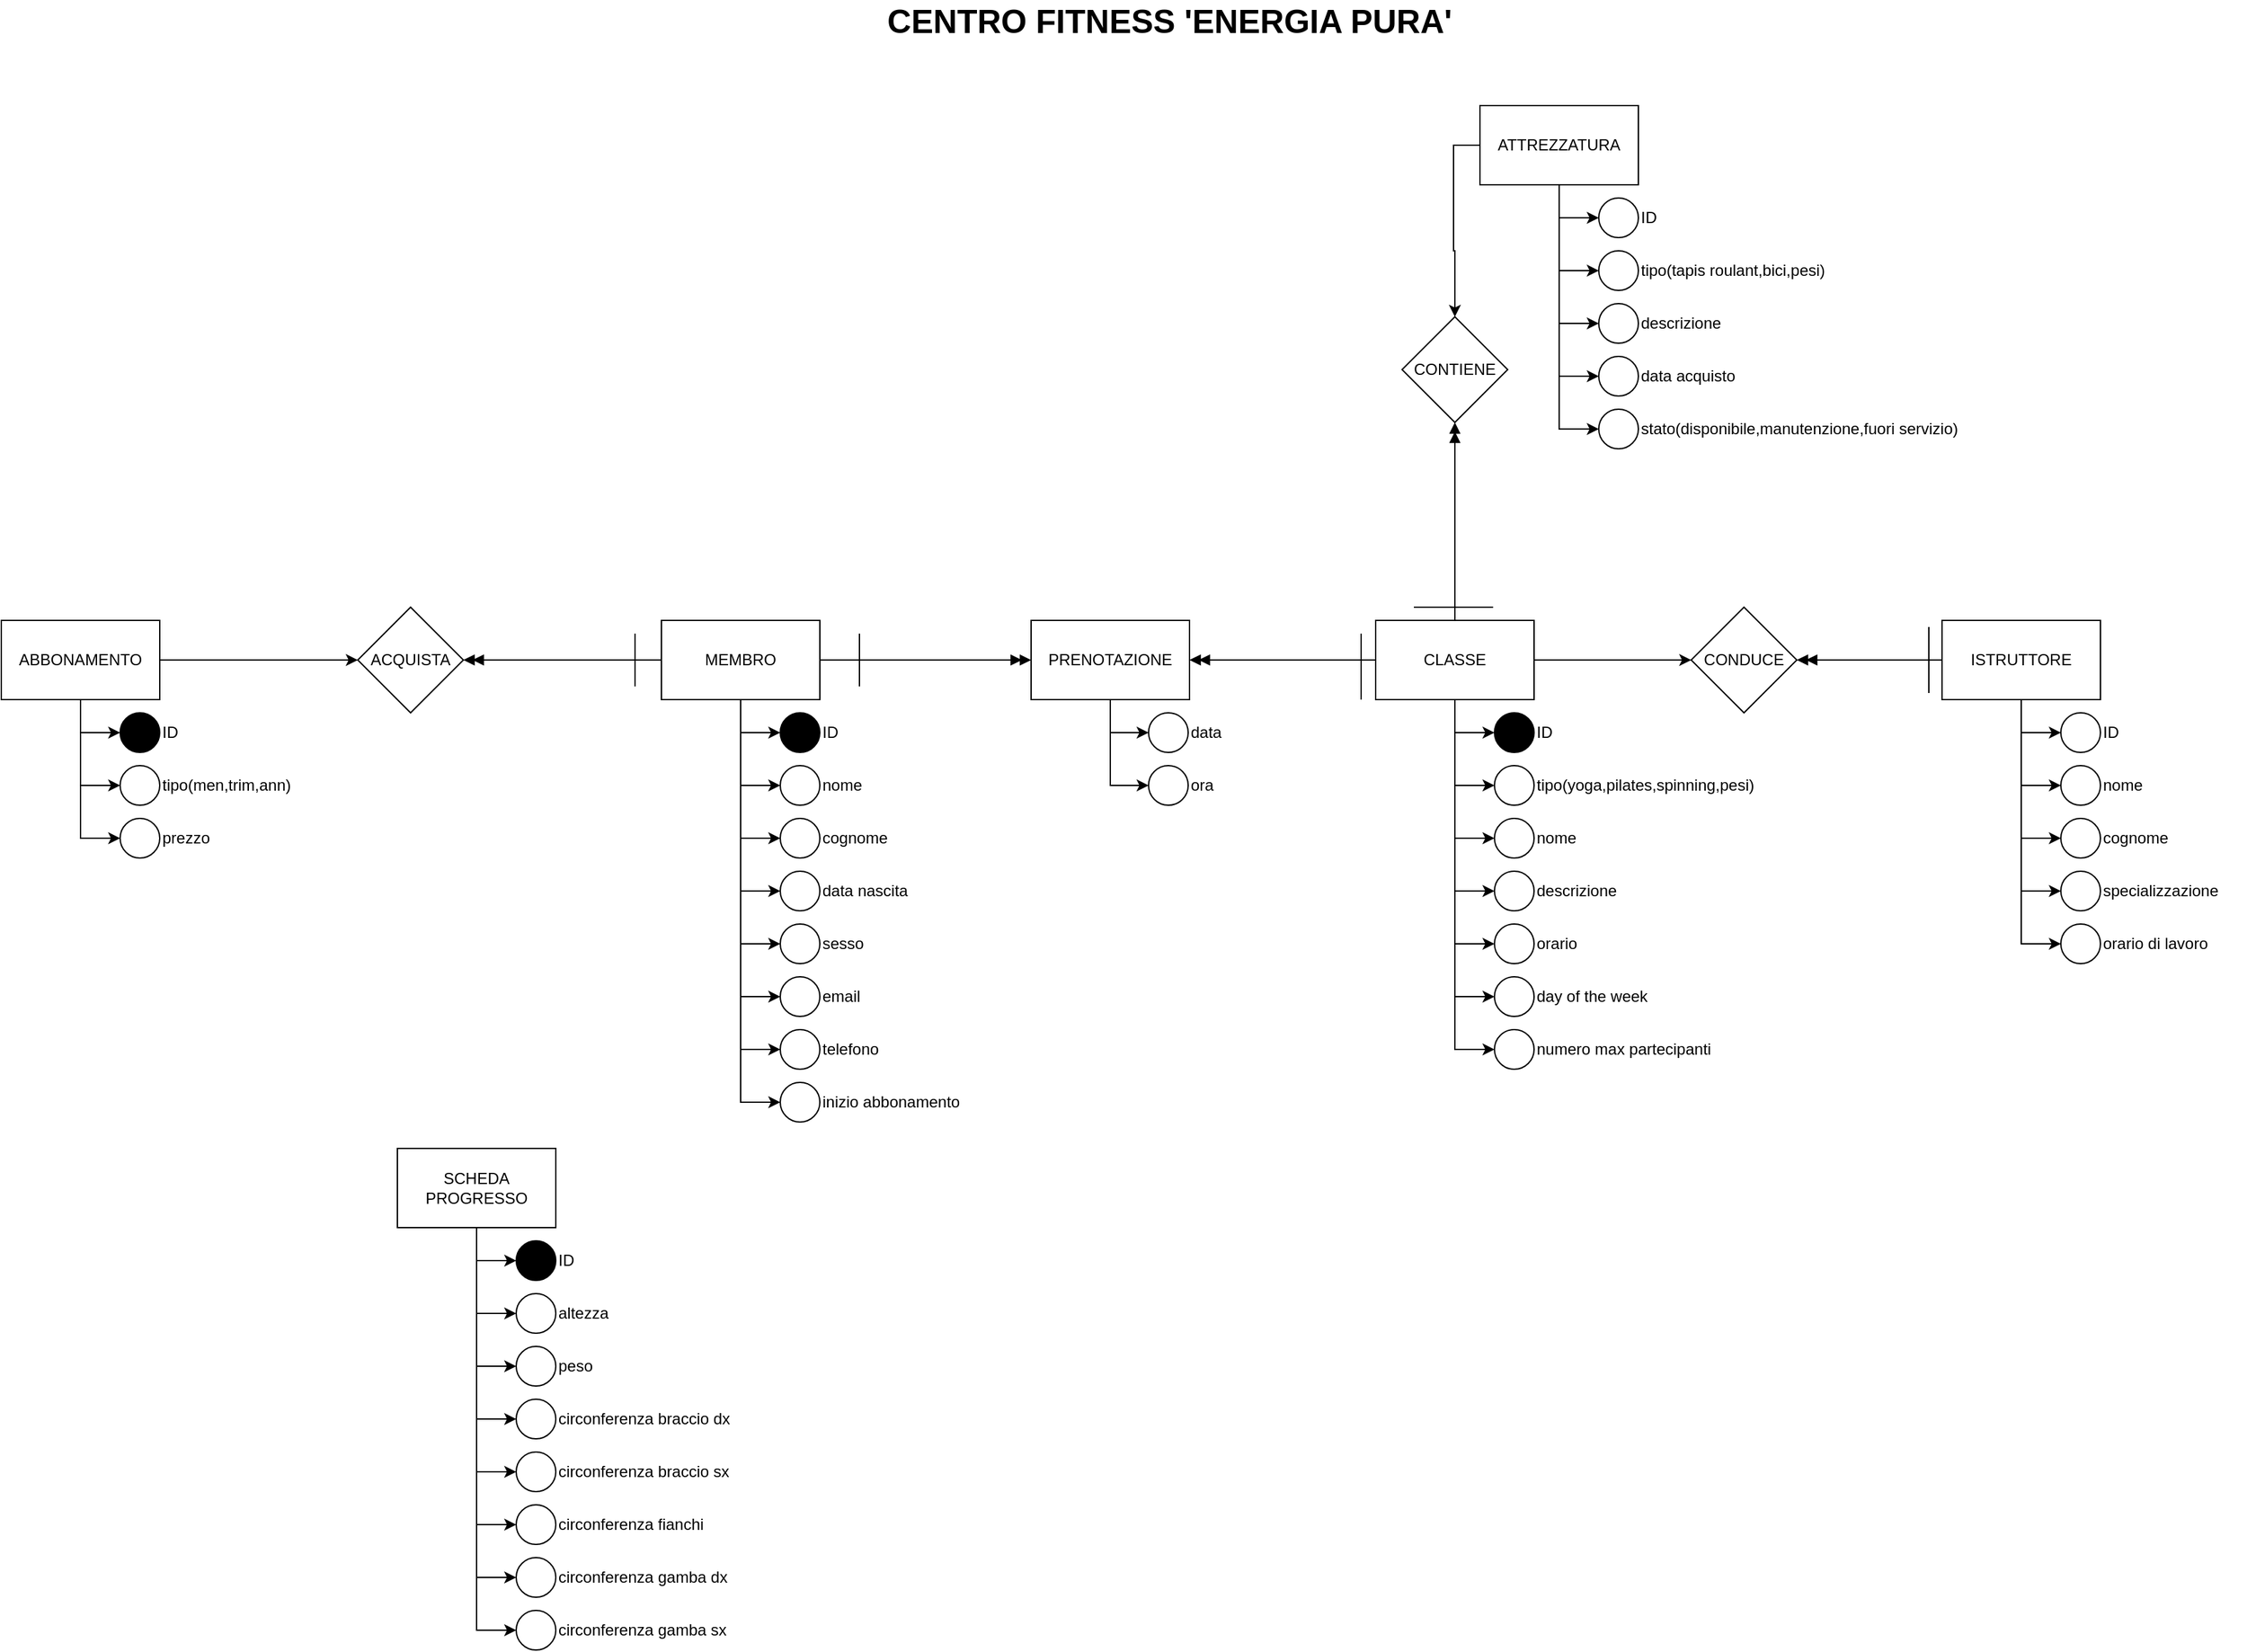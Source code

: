 <mxfile version="24.7.8">
  <diagram name="Pagina-1" id="qT61iGeAknVNmOgG2Es-">
    <mxGraphModel dx="3160" dy="1398" grid="1" gridSize="10" guides="1" tooltips="1" connect="1" arrows="1" fold="1" page="1" pageScale="1" pageWidth="827" pageHeight="1169" math="0" shadow="0">
      <root>
        <mxCell id="0" />
        <mxCell id="1" parent="0" />
        <mxCell id="L2UtdBAUk1dkfQCj29j6-1" value="&lt;font size=&quot;1&quot; style=&quot;&quot;&gt;&lt;b style=&quot;font-size: 25px;&quot;&gt;CENTRO FITNESS &#39;ENERGIA PURA&#39;&lt;/b&gt;&lt;/font&gt;" style="text;html=1;align=center;verticalAlign=middle;whiteSpace=wrap;rounded=0;" parent="1" vertex="1">
          <mxGeometry x="470" y="10" width="470" height="30" as="geometry" />
        </mxCell>
        <mxCell id="L2UtdBAUk1dkfQCj29j6-100" value="" style="group" parent="1" vertex="1" connectable="0">
          <mxGeometry x="-180" y="480" width="240" height="180" as="geometry" />
        </mxCell>
        <mxCell id="L2UtdBAUk1dkfQCj29j6-50" style="edgeStyle=orthogonalEdgeStyle;rounded=0;orthogonalLoop=1;jettySize=auto;html=1;entryX=0;entryY=0.5;entryDx=0;entryDy=0;" parent="L2UtdBAUk1dkfQCj29j6-100" source="L2UtdBAUk1dkfQCj29j6-5" target="L2UtdBAUk1dkfQCj29j6-42" edge="1">
          <mxGeometry relative="1" as="geometry" />
        </mxCell>
        <mxCell id="L2UtdBAUk1dkfQCj29j6-51" style="edgeStyle=orthogonalEdgeStyle;rounded=0;orthogonalLoop=1;jettySize=auto;html=1;entryX=0;entryY=0.5;entryDx=0;entryDy=0;" parent="L2UtdBAUk1dkfQCj29j6-100" source="L2UtdBAUk1dkfQCj29j6-5" target="L2UtdBAUk1dkfQCj29j6-48" edge="1">
          <mxGeometry relative="1" as="geometry" />
        </mxCell>
        <mxCell id="L2UtdBAUk1dkfQCj29j6-52" style="edgeStyle=orthogonalEdgeStyle;rounded=0;orthogonalLoop=1;jettySize=auto;html=1;entryX=0;entryY=0.5;entryDx=0;entryDy=0;" parent="L2UtdBAUk1dkfQCj29j6-100" source="L2UtdBAUk1dkfQCj29j6-5" target="L2UtdBAUk1dkfQCj29j6-44" edge="1">
          <mxGeometry relative="1" as="geometry" />
        </mxCell>
        <mxCell id="L2UtdBAUk1dkfQCj29j6-5" value="ABBONAMENTO" style="rounded=0;whiteSpace=wrap;html=1;" parent="L2UtdBAUk1dkfQCj29j6-100" vertex="1">
          <mxGeometry width="120" height="60" as="geometry" />
        </mxCell>
        <mxCell id="L2UtdBAUk1dkfQCj29j6-42" value="" style="ellipse;whiteSpace=wrap;html=1;aspect=fixed;fillColor=#000000;" parent="L2UtdBAUk1dkfQCj29j6-100" vertex="1">
          <mxGeometry x="90" y="70" width="30" height="30" as="geometry" />
        </mxCell>
        <mxCell id="L2UtdBAUk1dkfQCj29j6-43" value="ID" style="text;html=1;align=left;verticalAlign=middle;resizable=0;points=[];autosize=1;strokeColor=none;fillColor=none;" parent="L2UtdBAUk1dkfQCj29j6-100" vertex="1">
          <mxGeometry x="120" y="70" width="40" height="30" as="geometry" />
        </mxCell>
        <mxCell id="L2UtdBAUk1dkfQCj29j6-44" value="" style="ellipse;whiteSpace=wrap;html=1;aspect=fixed;" parent="L2UtdBAUk1dkfQCj29j6-100" vertex="1">
          <mxGeometry x="90" y="150" width="30" height="30" as="geometry" />
        </mxCell>
        <mxCell id="L2UtdBAUk1dkfQCj29j6-45" value="prezzo" style="text;html=1;align=left;verticalAlign=middle;resizable=0;points=[];autosize=1;strokeColor=none;fillColor=none;" parent="L2UtdBAUk1dkfQCj29j6-100" vertex="1">
          <mxGeometry x="120" y="150" width="60" height="30" as="geometry" />
        </mxCell>
        <mxCell id="L2UtdBAUk1dkfQCj29j6-48" value="" style="ellipse;whiteSpace=wrap;html=1;aspect=fixed;" parent="L2UtdBAUk1dkfQCj29j6-100" vertex="1">
          <mxGeometry x="90" y="110" width="30" height="30" as="geometry" />
        </mxCell>
        <mxCell id="L2UtdBAUk1dkfQCj29j6-49" value="tipo(men,trim,ann)" style="text;html=1;align=left;verticalAlign=middle;resizable=0;points=[];autosize=1;strokeColor=none;fillColor=none;" parent="L2UtdBAUk1dkfQCj29j6-100" vertex="1">
          <mxGeometry x="120" y="110" width="120" height="30" as="geometry" />
        </mxCell>
        <mxCell id="L2UtdBAUk1dkfQCj29j6-101" value="" style="group" parent="1" vertex="1" connectable="0">
          <mxGeometry x="861" y="480" width="360" height="340" as="geometry" />
        </mxCell>
        <mxCell id="L2UtdBAUk1dkfQCj29j6-93" style="edgeStyle=orthogonalEdgeStyle;rounded=0;orthogonalLoop=1;jettySize=auto;html=1;entryX=0;entryY=0.5;entryDx=0;entryDy=0;" parent="L2UtdBAUk1dkfQCj29j6-101" source="L2UtdBAUk1dkfQCj29j6-6" target="L2UtdBAUk1dkfQCj29j6-77" edge="1">
          <mxGeometry relative="1" as="geometry" />
        </mxCell>
        <mxCell id="L2UtdBAUk1dkfQCj29j6-94" style="edgeStyle=orthogonalEdgeStyle;rounded=0;orthogonalLoop=1;jettySize=auto;html=1;entryX=0;entryY=0.5;entryDx=0;entryDy=0;" parent="L2UtdBAUk1dkfQCj29j6-101" source="L2UtdBAUk1dkfQCj29j6-6" target="L2UtdBAUk1dkfQCj29j6-79" edge="1">
          <mxGeometry relative="1" as="geometry" />
        </mxCell>
        <mxCell id="L2UtdBAUk1dkfQCj29j6-95" style="edgeStyle=orthogonalEdgeStyle;rounded=0;orthogonalLoop=1;jettySize=auto;html=1;entryX=0;entryY=0.5;entryDx=0;entryDy=0;" parent="L2UtdBAUk1dkfQCj29j6-101" source="L2UtdBAUk1dkfQCj29j6-6" target="L2UtdBAUk1dkfQCj29j6-81" edge="1">
          <mxGeometry relative="1" as="geometry" />
        </mxCell>
        <mxCell id="L2UtdBAUk1dkfQCj29j6-96" style="edgeStyle=orthogonalEdgeStyle;rounded=0;orthogonalLoop=1;jettySize=auto;html=1;entryX=0;entryY=0.5;entryDx=0;entryDy=0;" parent="L2UtdBAUk1dkfQCj29j6-101" source="L2UtdBAUk1dkfQCj29j6-6" target="L2UtdBAUk1dkfQCj29j6-83" edge="1">
          <mxGeometry relative="1" as="geometry" />
        </mxCell>
        <mxCell id="L2UtdBAUk1dkfQCj29j6-97" style="edgeStyle=orthogonalEdgeStyle;rounded=0;orthogonalLoop=1;jettySize=auto;html=1;entryX=0;entryY=0.5;entryDx=0;entryDy=0;" parent="L2UtdBAUk1dkfQCj29j6-101" source="L2UtdBAUk1dkfQCj29j6-6" target="L2UtdBAUk1dkfQCj29j6-85" edge="1">
          <mxGeometry relative="1" as="geometry" />
        </mxCell>
        <mxCell id="L2UtdBAUk1dkfQCj29j6-98" style="edgeStyle=orthogonalEdgeStyle;rounded=0;orthogonalLoop=1;jettySize=auto;html=1;entryX=0;entryY=0.5;entryDx=0;entryDy=0;" parent="L2UtdBAUk1dkfQCj29j6-101" source="L2UtdBAUk1dkfQCj29j6-6" target="L2UtdBAUk1dkfQCj29j6-87" edge="1">
          <mxGeometry relative="1" as="geometry" />
        </mxCell>
        <mxCell id="L2UtdBAUk1dkfQCj29j6-99" style="edgeStyle=orthogonalEdgeStyle;rounded=0;orthogonalLoop=1;jettySize=auto;html=1;entryX=0;entryY=0.5;entryDx=0;entryDy=0;" parent="L2UtdBAUk1dkfQCj29j6-101" source="L2UtdBAUk1dkfQCj29j6-6" target="L2UtdBAUk1dkfQCj29j6-89" edge="1">
          <mxGeometry relative="1" as="geometry" />
        </mxCell>
        <mxCell id="L2UtdBAUk1dkfQCj29j6-215" style="edgeStyle=orthogonalEdgeStyle;rounded=0;orthogonalLoop=1;jettySize=auto;html=1;entryX=0;entryY=0.5;entryDx=0;entryDy=0;" parent="L2UtdBAUk1dkfQCj29j6-101" source="L2UtdBAUk1dkfQCj29j6-6" target="L2UtdBAUk1dkfQCj29j6-210" edge="1">
          <mxGeometry relative="1" as="geometry" />
        </mxCell>
        <mxCell id="L2UtdBAUk1dkfQCj29j6-6" value="CLASSE" style="rounded=0;whiteSpace=wrap;html=1;" parent="L2UtdBAUk1dkfQCj29j6-101" vertex="1">
          <mxGeometry width="120" height="60" as="geometry" />
        </mxCell>
        <mxCell id="L2UtdBAUk1dkfQCj29j6-77" value="" style="ellipse;whiteSpace=wrap;html=1;aspect=fixed;strokeColor=#000000;fillColor=#000000;gradientColor=none;" parent="L2UtdBAUk1dkfQCj29j6-101" vertex="1">
          <mxGeometry x="90" y="70" width="30" height="30" as="geometry" />
        </mxCell>
        <mxCell id="L2UtdBAUk1dkfQCj29j6-78" value="ID" style="text;html=1;align=left;verticalAlign=middle;resizable=0;points=[];autosize=1;strokeColor=none;fillColor=none;" parent="L2UtdBAUk1dkfQCj29j6-101" vertex="1">
          <mxGeometry x="120" y="70" width="40" height="30" as="geometry" />
        </mxCell>
        <mxCell id="L2UtdBAUk1dkfQCj29j6-79" value="" style="ellipse;whiteSpace=wrap;html=1;aspect=fixed;" parent="L2UtdBAUk1dkfQCj29j6-101" vertex="1">
          <mxGeometry x="90" y="110" width="30" height="30" as="geometry" />
        </mxCell>
        <mxCell id="L2UtdBAUk1dkfQCj29j6-80" value="tipo(yoga,pilates,spinning,pesi)" style="text;html=1;align=left;verticalAlign=middle;resizable=0;points=[];autosize=1;strokeColor=none;fillColor=none;" parent="L2UtdBAUk1dkfQCj29j6-101" vertex="1">
          <mxGeometry x="120" y="110" width="190" height="30" as="geometry" />
        </mxCell>
        <mxCell id="L2UtdBAUk1dkfQCj29j6-81" value="" style="ellipse;whiteSpace=wrap;html=1;aspect=fixed;" parent="L2UtdBAUk1dkfQCj29j6-101" vertex="1">
          <mxGeometry x="90" y="150" width="30" height="30" as="geometry" />
        </mxCell>
        <mxCell id="L2UtdBAUk1dkfQCj29j6-82" value="nome" style="text;html=1;align=left;verticalAlign=middle;resizable=0;points=[];autosize=1;strokeColor=none;fillColor=none;" parent="L2UtdBAUk1dkfQCj29j6-101" vertex="1">
          <mxGeometry x="120" y="150" width="50" height="30" as="geometry" />
        </mxCell>
        <mxCell id="L2UtdBAUk1dkfQCj29j6-83" value="" style="ellipse;whiteSpace=wrap;html=1;aspect=fixed;" parent="L2UtdBAUk1dkfQCj29j6-101" vertex="1">
          <mxGeometry x="90" y="190" width="30" height="30" as="geometry" />
        </mxCell>
        <mxCell id="L2UtdBAUk1dkfQCj29j6-84" value="descrizione" style="text;html=1;align=left;verticalAlign=middle;resizable=0;points=[];autosize=1;strokeColor=none;fillColor=none;" parent="L2UtdBAUk1dkfQCj29j6-101" vertex="1">
          <mxGeometry x="120" y="190" width="80" height="30" as="geometry" />
        </mxCell>
        <mxCell id="L2UtdBAUk1dkfQCj29j6-85" value="" style="ellipse;whiteSpace=wrap;html=1;aspect=fixed;" parent="L2UtdBAUk1dkfQCj29j6-101" vertex="1">
          <mxGeometry x="90" y="230" width="30" height="30" as="geometry" />
        </mxCell>
        <mxCell id="L2UtdBAUk1dkfQCj29j6-86" value="orario" style="text;html=1;align=left;verticalAlign=middle;resizable=0;points=[];autosize=1;strokeColor=none;fillColor=none;" parent="L2UtdBAUk1dkfQCj29j6-101" vertex="1">
          <mxGeometry x="120" y="230" width="50" height="30" as="geometry" />
        </mxCell>
        <mxCell id="L2UtdBAUk1dkfQCj29j6-87" value="" style="ellipse;whiteSpace=wrap;html=1;aspect=fixed;" parent="L2UtdBAUk1dkfQCj29j6-101" vertex="1">
          <mxGeometry x="90" y="270" width="30" height="30" as="geometry" />
        </mxCell>
        <mxCell id="L2UtdBAUk1dkfQCj29j6-88" value="day of the week" style="text;html=1;align=left;verticalAlign=middle;resizable=0;points=[];autosize=1;strokeColor=none;fillColor=none;" parent="L2UtdBAUk1dkfQCj29j6-101" vertex="1">
          <mxGeometry x="120" y="270" width="110" height="30" as="geometry" />
        </mxCell>
        <mxCell id="L2UtdBAUk1dkfQCj29j6-89" value="" style="ellipse;whiteSpace=wrap;html=1;aspect=fixed;" parent="L2UtdBAUk1dkfQCj29j6-101" vertex="1">
          <mxGeometry x="90" y="310" width="30" height="30" as="geometry" />
        </mxCell>
        <mxCell id="L2UtdBAUk1dkfQCj29j6-90" value="numero max partecipanti" style="text;html=1;align=left;verticalAlign=middle;resizable=0;points=[];autosize=1;strokeColor=none;fillColor=none;" parent="L2UtdBAUk1dkfQCj29j6-101" vertex="1">
          <mxGeometry x="120" y="310" width="160" height="30" as="geometry" />
        </mxCell>
        <mxCell id="L2UtdBAUk1dkfQCj29j6-210" value="CONDUCE" style="rhombus;whiteSpace=wrap;html=1;" parent="L2UtdBAUk1dkfQCj29j6-101" vertex="1">
          <mxGeometry x="239" y="-10" width="80" height="80" as="geometry" />
        </mxCell>
        <mxCell id="L2UtdBAUk1dkfQCj29j6-102" value="" style="group" parent="1" vertex="1" connectable="0">
          <mxGeometry x="320" y="480" width="250" height="380" as="geometry" />
        </mxCell>
        <mxCell id="L2UtdBAUk1dkfQCj29j6-32" style="edgeStyle=orthogonalEdgeStyle;rounded=0;orthogonalLoop=1;jettySize=auto;html=1;entryX=0;entryY=0.5;entryDx=0;entryDy=0;" parent="L2UtdBAUk1dkfQCj29j6-102" source="L2UtdBAUk1dkfQCj29j6-2" target="L2UtdBAUk1dkfQCj29j6-27" edge="1">
          <mxGeometry relative="1" as="geometry" />
        </mxCell>
        <mxCell id="L2UtdBAUk1dkfQCj29j6-33" style="edgeStyle=orthogonalEdgeStyle;rounded=0;orthogonalLoop=1;jettySize=auto;html=1;entryX=0;entryY=0.5;entryDx=0;entryDy=0;" parent="L2UtdBAUk1dkfQCj29j6-102" source="L2UtdBAUk1dkfQCj29j6-2" target="L2UtdBAUk1dkfQCj29j6-25" edge="1">
          <mxGeometry relative="1" as="geometry" />
        </mxCell>
        <mxCell id="L2UtdBAUk1dkfQCj29j6-35" style="edgeStyle=orthogonalEdgeStyle;rounded=0;orthogonalLoop=1;jettySize=auto;html=1;entryX=0;entryY=0.5;entryDx=0;entryDy=0;" parent="L2UtdBAUk1dkfQCj29j6-102" source="L2UtdBAUk1dkfQCj29j6-2" target="L2UtdBAUk1dkfQCj29j6-23" edge="1">
          <mxGeometry relative="1" as="geometry" />
        </mxCell>
        <mxCell id="L2UtdBAUk1dkfQCj29j6-37" style="edgeStyle=orthogonalEdgeStyle;rounded=0;orthogonalLoop=1;jettySize=auto;html=1;entryX=0;entryY=0.5;entryDx=0;entryDy=0;" parent="L2UtdBAUk1dkfQCj29j6-102" source="L2UtdBAUk1dkfQCj29j6-2" target="L2UtdBAUk1dkfQCj29j6-21" edge="1">
          <mxGeometry relative="1" as="geometry" />
        </mxCell>
        <mxCell id="L2UtdBAUk1dkfQCj29j6-38" style="edgeStyle=orthogonalEdgeStyle;rounded=0;orthogonalLoop=1;jettySize=auto;html=1;entryX=0;entryY=0.5;entryDx=0;entryDy=0;" parent="L2UtdBAUk1dkfQCj29j6-102" source="L2UtdBAUk1dkfQCj29j6-2" target="L2UtdBAUk1dkfQCj29j6-19" edge="1">
          <mxGeometry relative="1" as="geometry" />
        </mxCell>
        <mxCell id="L2UtdBAUk1dkfQCj29j6-39" style="edgeStyle=orthogonalEdgeStyle;rounded=0;orthogonalLoop=1;jettySize=auto;html=1;entryX=0;entryY=0.5;entryDx=0;entryDy=0;" parent="L2UtdBAUk1dkfQCj29j6-102" source="L2UtdBAUk1dkfQCj29j6-2" target="L2UtdBAUk1dkfQCj29j6-17" edge="1">
          <mxGeometry relative="1" as="geometry" />
        </mxCell>
        <mxCell id="L2UtdBAUk1dkfQCj29j6-40" style="edgeStyle=orthogonalEdgeStyle;rounded=0;orthogonalLoop=1;jettySize=auto;html=1;entryX=0;entryY=0.5;entryDx=0;entryDy=0;" parent="L2UtdBAUk1dkfQCj29j6-102" source="L2UtdBAUk1dkfQCj29j6-2" target="L2UtdBAUk1dkfQCj29j6-15" edge="1">
          <mxGeometry relative="1" as="geometry" />
        </mxCell>
        <mxCell id="L2UtdBAUk1dkfQCj29j6-41" style="edgeStyle=orthogonalEdgeStyle;rounded=0;orthogonalLoop=1;jettySize=auto;html=1;entryX=0;entryY=0.5;entryDx=0;entryDy=0;" parent="L2UtdBAUk1dkfQCj29j6-102" source="L2UtdBAUk1dkfQCj29j6-2" target="L2UtdBAUk1dkfQCj29j6-11" edge="1">
          <mxGeometry relative="1" as="geometry" />
        </mxCell>
        <mxCell id="L2UtdBAUk1dkfQCj29j6-2" value="MEMBRO" style="rounded=0;whiteSpace=wrap;html=1;" parent="L2UtdBAUk1dkfQCj29j6-102" vertex="1">
          <mxGeometry width="120" height="60" as="geometry" />
        </mxCell>
        <mxCell id="L2UtdBAUk1dkfQCj29j6-11" value="" style="ellipse;whiteSpace=wrap;html=1;aspect=fixed;strokeColor=#000000;fillColor=#000000;gradientColor=none;" parent="L2UtdBAUk1dkfQCj29j6-102" vertex="1">
          <mxGeometry x="90" y="70" width="30" height="30" as="geometry" />
        </mxCell>
        <mxCell id="L2UtdBAUk1dkfQCj29j6-12" value="ID" style="text;html=1;align=left;verticalAlign=middle;resizable=0;points=[];autosize=1;strokeColor=none;fillColor=none;" parent="L2UtdBAUk1dkfQCj29j6-102" vertex="1">
          <mxGeometry x="120" y="70" width="40" height="30" as="geometry" />
        </mxCell>
        <mxCell id="L2UtdBAUk1dkfQCj29j6-15" value="" style="ellipse;whiteSpace=wrap;html=1;aspect=fixed;" parent="L2UtdBAUk1dkfQCj29j6-102" vertex="1">
          <mxGeometry x="90" y="110" width="30" height="30" as="geometry" />
        </mxCell>
        <mxCell id="L2UtdBAUk1dkfQCj29j6-16" value="nome" style="text;html=1;align=left;verticalAlign=middle;resizable=0;points=[];autosize=1;strokeColor=none;fillColor=none;" parent="L2UtdBAUk1dkfQCj29j6-102" vertex="1">
          <mxGeometry x="120" y="110" width="50" height="30" as="geometry" />
        </mxCell>
        <mxCell id="L2UtdBAUk1dkfQCj29j6-17" value="" style="ellipse;whiteSpace=wrap;html=1;aspect=fixed;" parent="L2UtdBAUk1dkfQCj29j6-102" vertex="1">
          <mxGeometry x="90" y="150" width="30" height="30" as="geometry" />
        </mxCell>
        <mxCell id="L2UtdBAUk1dkfQCj29j6-18" value="cognome" style="text;html=1;align=left;verticalAlign=middle;resizable=0;points=[];autosize=1;strokeColor=none;fillColor=none;" parent="L2UtdBAUk1dkfQCj29j6-102" vertex="1">
          <mxGeometry x="120" y="150" width="70" height="30" as="geometry" />
        </mxCell>
        <mxCell id="L2UtdBAUk1dkfQCj29j6-19" value="" style="ellipse;whiteSpace=wrap;html=1;aspect=fixed;" parent="L2UtdBAUk1dkfQCj29j6-102" vertex="1">
          <mxGeometry x="90" y="190" width="30" height="30" as="geometry" />
        </mxCell>
        <mxCell id="L2UtdBAUk1dkfQCj29j6-20" value="data nascita" style="text;html=1;align=left;verticalAlign=middle;resizable=0;points=[];autosize=1;strokeColor=none;fillColor=none;" parent="L2UtdBAUk1dkfQCj29j6-102" vertex="1">
          <mxGeometry x="120" y="190" width="90" height="30" as="geometry" />
        </mxCell>
        <mxCell id="L2UtdBAUk1dkfQCj29j6-21" value="" style="ellipse;whiteSpace=wrap;html=1;aspect=fixed;" parent="L2UtdBAUk1dkfQCj29j6-102" vertex="1">
          <mxGeometry x="90" y="230" width="30" height="30" as="geometry" />
        </mxCell>
        <mxCell id="L2UtdBAUk1dkfQCj29j6-22" value="sesso" style="text;html=1;align=left;verticalAlign=middle;resizable=0;points=[];autosize=1;strokeColor=none;fillColor=none;" parent="L2UtdBAUk1dkfQCj29j6-102" vertex="1">
          <mxGeometry x="120" y="230" width="50" height="30" as="geometry" />
        </mxCell>
        <mxCell id="L2UtdBAUk1dkfQCj29j6-23" value="" style="ellipse;whiteSpace=wrap;html=1;aspect=fixed;" parent="L2UtdBAUk1dkfQCj29j6-102" vertex="1">
          <mxGeometry x="90" y="270" width="30" height="30" as="geometry" />
        </mxCell>
        <mxCell id="L2UtdBAUk1dkfQCj29j6-24" value="email" style="text;html=1;align=left;verticalAlign=middle;resizable=0;points=[];autosize=1;strokeColor=none;fillColor=none;" parent="L2UtdBAUk1dkfQCj29j6-102" vertex="1">
          <mxGeometry x="120" y="270" width="50" height="30" as="geometry" />
        </mxCell>
        <mxCell id="L2UtdBAUk1dkfQCj29j6-25" value="" style="ellipse;whiteSpace=wrap;html=1;aspect=fixed;" parent="L2UtdBAUk1dkfQCj29j6-102" vertex="1">
          <mxGeometry x="90" y="310" width="30" height="30" as="geometry" />
        </mxCell>
        <mxCell id="L2UtdBAUk1dkfQCj29j6-26" value="telefono" style="text;html=1;align=left;verticalAlign=middle;resizable=0;points=[];autosize=1;strokeColor=none;fillColor=none;" parent="L2UtdBAUk1dkfQCj29j6-102" vertex="1">
          <mxGeometry x="120" y="310" width="70" height="30" as="geometry" />
        </mxCell>
        <mxCell id="L2UtdBAUk1dkfQCj29j6-27" value="" style="ellipse;whiteSpace=wrap;html=1;aspect=fixed;" parent="L2UtdBAUk1dkfQCj29j6-102" vertex="1">
          <mxGeometry x="90" y="350" width="30" height="30" as="geometry" />
        </mxCell>
        <mxCell id="L2UtdBAUk1dkfQCj29j6-28" value="inizio abbonamento" style="text;html=1;align=left;verticalAlign=middle;resizable=0;points=[];autosize=1;strokeColor=none;fillColor=none;" parent="L2UtdBAUk1dkfQCj29j6-102" vertex="1">
          <mxGeometry x="120" y="350" width="130" height="30" as="geometry" />
        </mxCell>
        <mxCell id="L2UtdBAUk1dkfQCj29j6-207" value="" style="endArrow=none;html=1;rounded=0;" parent="L2UtdBAUk1dkfQCj29j6-102" edge="1">
          <mxGeometry width="50" height="50" relative="1" as="geometry">
            <mxPoint x="150" y="50" as="sourcePoint" />
            <mxPoint x="150" y="10" as="targetPoint" />
          </mxGeometry>
        </mxCell>
        <mxCell id="L2UtdBAUk1dkfQCj29j6-169" value="" style="group" parent="1" vertex="1" connectable="0">
          <mxGeometry x="940" y="90" width="380" height="260" as="geometry" />
        </mxCell>
        <mxCell id="L2UtdBAUk1dkfQCj29j6-157" style="edgeStyle=orthogonalEdgeStyle;rounded=0;orthogonalLoop=1;jettySize=auto;html=1;entryX=0;entryY=0.5;entryDx=0;entryDy=0;" parent="L2UtdBAUk1dkfQCj29j6-169" source="L2UtdBAUk1dkfQCj29j6-4" target="L2UtdBAUk1dkfQCj29j6-147" edge="1">
          <mxGeometry relative="1" as="geometry" />
        </mxCell>
        <mxCell id="L2UtdBAUk1dkfQCj29j6-158" style="edgeStyle=orthogonalEdgeStyle;rounded=0;orthogonalLoop=1;jettySize=auto;html=1;entryX=0;entryY=0.5;entryDx=0;entryDy=0;" parent="L2UtdBAUk1dkfQCj29j6-169" source="L2UtdBAUk1dkfQCj29j6-4" target="L2UtdBAUk1dkfQCj29j6-149" edge="1">
          <mxGeometry relative="1" as="geometry" />
        </mxCell>
        <mxCell id="L2UtdBAUk1dkfQCj29j6-159" style="edgeStyle=orthogonalEdgeStyle;rounded=0;orthogonalLoop=1;jettySize=auto;html=1;entryX=0;entryY=0.5;entryDx=0;entryDy=0;" parent="L2UtdBAUk1dkfQCj29j6-169" source="L2UtdBAUk1dkfQCj29j6-4" target="L2UtdBAUk1dkfQCj29j6-151" edge="1">
          <mxGeometry relative="1" as="geometry" />
        </mxCell>
        <mxCell id="L2UtdBAUk1dkfQCj29j6-160" style="edgeStyle=orthogonalEdgeStyle;rounded=0;orthogonalLoop=1;jettySize=auto;html=1;entryX=0;entryY=0.5;entryDx=0;entryDy=0;" parent="L2UtdBAUk1dkfQCj29j6-169" source="L2UtdBAUk1dkfQCj29j6-4" target="L2UtdBAUk1dkfQCj29j6-153" edge="1">
          <mxGeometry relative="1" as="geometry" />
        </mxCell>
        <mxCell id="L2UtdBAUk1dkfQCj29j6-161" style="edgeStyle=orthogonalEdgeStyle;rounded=0;orthogonalLoop=1;jettySize=auto;html=1;entryX=0;entryY=0.5;entryDx=0;entryDy=0;" parent="L2UtdBAUk1dkfQCj29j6-169" source="L2UtdBAUk1dkfQCj29j6-4" target="L2UtdBAUk1dkfQCj29j6-155" edge="1">
          <mxGeometry relative="1" as="geometry" />
        </mxCell>
        <mxCell id="L2UtdBAUk1dkfQCj29j6-4" value="ATTREZZATURA" style="rounded=0;whiteSpace=wrap;html=1;" parent="L2UtdBAUk1dkfQCj29j6-169" vertex="1">
          <mxGeometry width="120" height="60" as="geometry" />
        </mxCell>
        <mxCell id="L2UtdBAUk1dkfQCj29j6-147" value="" style="ellipse;whiteSpace=wrap;html=1;aspect=fixed;" parent="L2UtdBAUk1dkfQCj29j6-169" vertex="1">
          <mxGeometry x="90" y="70" width="30" height="30" as="geometry" />
        </mxCell>
        <mxCell id="L2UtdBAUk1dkfQCj29j6-148" value="ID" style="text;html=1;align=left;verticalAlign=middle;resizable=0;points=[];autosize=1;strokeColor=none;fillColor=none;" parent="L2UtdBAUk1dkfQCj29j6-169" vertex="1">
          <mxGeometry x="120" y="70" width="40" height="30" as="geometry" />
        </mxCell>
        <mxCell id="L2UtdBAUk1dkfQCj29j6-149" value="" style="ellipse;whiteSpace=wrap;html=1;aspect=fixed;" parent="L2UtdBAUk1dkfQCj29j6-169" vertex="1">
          <mxGeometry x="90" y="110" width="30" height="30" as="geometry" />
        </mxCell>
        <mxCell id="L2UtdBAUk1dkfQCj29j6-150" value="tipo(tapis roulant,bici,pesi)" style="text;html=1;align=left;verticalAlign=middle;resizable=0;points=[];autosize=1;strokeColor=none;fillColor=none;" parent="L2UtdBAUk1dkfQCj29j6-169" vertex="1">
          <mxGeometry x="120" y="110" width="160" height="30" as="geometry" />
        </mxCell>
        <mxCell id="L2UtdBAUk1dkfQCj29j6-151" value="" style="ellipse;whiteSpace=wrap;html=1;aspect=fixed;" parent="L2UtdBAUk1dkfQCj29j6-169" vertex="1">
          <mxGeometry x="90" y="150" width="30" height="30" as="geometry" />
        </mxCell>
        <mxCell id="L2UtdBAUk1dkfQCj29j6-152" value="descrizione" style="text;html=1;align=left;verticalAlign=middle;resizable=0;points=[];autosize=1;strokeColor=none;fillColor=none;" parent="L2UtdBAUk1dkfQCj29j6-169" vertex="1">
          <mxGeometry x="120" y="150" width="80" height="30" as="geometry" />
        </mxCell>
        <mxCell id="L2UtdBAUk1dkfQCj29j6-153" value="" style="ellipse;whiteSpace=wrap;html=1;aspect=fixed;" parent="L2UtdBAUk1dkfQCj29j6-169" vertex="1">
          <mxGeometry x="90" y="190" width="30" height="30" as="geometry" />
        </mxCell>
        <mxCell id="L2UtdBAUk1dkfQCj29j6-154" value="data acquisto" style="text;html=1;align=left;verticalAlign=middle;resizable=0;points=[];autosize=1;strokeColor=none;fillColor=none;" parent="L2UtdBAUk1dkfQCj29j6-169" vertex="1">
          <mxGeometry x="120" y="190" width="90" height="30" as="geometry" />
        </mxCell>
        <mxCell id="L2UtdBAUk1dkfQCj29j6-155" value="" style="ellipse;whiteSpace=wrap;html=1;aspect=fixed;" parent="L2UtdBAUk1dkfQCj29j6-169" vertex="1">
          <mxGeometry x="90" y="230" width="30" height="30" as="geometry" />
        </mxCell>
        <mxCell id="L2UtdBAUk1dkfQCj29j6-156" value="stato(disponibile,manutenzione,fuori servizio)" style="text;html=1;align=left;verticalAlign=middle;resizable=0;points=[];autosize=1;strokeColor=none;fillColor=none;" parent="L2UtdBAUk1dkfQCj29j6-169" vertex="1">
          <mxGeometry x="120" y="230" width="260" height="30" as="geometry" />
        </mxCell>
        <mxCell id="L2UtdBAUk1dkfQCj29j6-170" value="" style="group" parent="1" vertex="1" connectable="0">
          <mxGeometry x="1290" y="480" width="230" height="260" as="geometry" />
        </mxCell>
        <mxCell id="L2UtdBAUk1dkfQCj29j6-162" style="edgeStyle=orthogonalEdgeStyle;rounded=0;orthogonalLoop=1;jettySize=auto;html=1;entryX=0;entryY=0.5;entryDx=0;entryDy=0;" parent="L2UtdBAUk1dkfQCj29j6-170" source="L2UtdBAUk1dkfQCj29j6-3" target="L2UtdBAUk1dkfQCj29j6-107" edge="1">
          <mxGeometry relative="1" as="geometry" />
        </mxCell>
        <mxCell id="L2UtdBAUk1dkfQCj29j6-163" style="edgeStyle=orthogonalEdgeStyle;rounded=0;orthogonalLoop=1;jettySize=auto;html=1;entryX=0;entryY=0.5;entryDx=0;entryDy=0;" parent="L2UtdBAUk1dkfQCj29j6-170" source="L2UtdBAUk1dkfQCj29j6-3" target="L2UtdBAUk1dkfQCj29j6-109" edge="1">
          <mxGeometry relative="1" as="geometry" />
        </mxCell>
        <mxCell id="L2UtdBAUk1dkfQCj29j6-164" style="edgeStyle=orthogonalEdgeStyle;rounded=0;orthogonalLoop=1;jettySize=auto;html=1;entryX=0;entryY=0.5;entryDx=0;entryDy=0;" parent="L2UtdBAUk1dkfQCj29j6-170" source="L2UtdBAUk1dkfQCj29j6-3" target="L2UtdBAUk1dkfQCj29j6-111" edge="1">
          <mxGeometry relative="1" as="geometry" />
        </mxCell>
        <mxCell id="L2UtdBAUk1dkfQCj29j6-166" style="edgeStyle=orthogonalEdgeStyle;rounded=0;orthogonalLoop=1;jettySize=auto;html=1;entryX=0;entryY=0.5;entryDx=0;entryDy=0;" parent="L2UtdBAUk1dkfQCj29j6-170" source="L2UtdBAUk1dkfQCj29j6-3" target="L2UtdBAUk1dkfQCj29j6-115" edge="1">
          <mxGeometry relative="1" as="geometry" />
        </mxCell>
        <mxCell id="L2UtdBAUk1dkfQCj29j6-168" style="edgeStyle=orthogonalEdgeStyle;rounded=0;orthogonalLoop=1;jettySize=auto;html=1;entryX=0;entryY=0.5;entryDx=0;entryDy=0;" parent="L2UtdBAUk1dkfQCj29j6-170" source="L2UtdBAUk1dkfQCj29j6-3" target="L2UtdBAUk1dkfQCj29j6-113" edge="1">
          <mxGeometry relative="1" as="geometry" />
        </mxCell>
        <mxCell id="L2UtdBAUk1dkfQCj29j6-3" value="ISTRUTTORE" style="rounded=0;whiteSpace=wrap;html=1;" parent="L2UtdBAUk1dkfQCj29j6-170" vertex="1">
          <mxGeometry width="120" height="60" as="geometry" />
        </mxCell>
        <mxCell id="L2UtdBAUk1dkfQCj29j6-107" value="" style="ellipse;whiteSpace=wrap;html=1;aspect=fixed;" parent="L2UtdBAUk1dkfQCj29j6-170" vertex="1">
          <mxGeometry x="90" y="70" width="30" height="30" as="geometry" />
        </mxCell>
        <mxCell id="L2UtdBAUk1dkfQCj29j6-108" value="ID" style="text;html=1;align=left;verticalAlign=middle;resizable=0;points=[];autosize=1;strokeColor=none;fillColor=none;" parent="L2UtdBAUk1dkfQCj29j6-170" vertex="1">
          <mxGeometry x="120" y="70" width="40" height="30" as="geometry" />
        </mxCell>
        <mxCell id="L2UtdBAUk1dkfQCj29j6-109" value="" style="ellipse;whiteSpace=wrap;html=1;aspect=fixed;" parent="L2UtdBAUk1dkfQCj29j6-170" vertex="1">
          <mxGeometry x="90" y="110" width="30" height="30" as="geometry" />
        </mxCell>
        <mxCell id="L2UtdBAUk1dkfQCj29j6-110" value="nome" style="text;html=1;align=left;verticalAlign=middle;resizable=0;points=[];autosize=1;strokeColor=none;fillColor=none;" parent="L2UtdBAUk1dkfQCj29j6-170" vertex="1">
          <mxGeometry x="120" y="110" width="50" height="30" as="geometry" />
        </mxCell>
        <mxCell id="L2UtdBAUk1dkfQCj29j6-111" value="" style="ellipse;whiteSpace=wrap;html=1;aspect=fixed;" parent="L2UtdBAUk1dkfQCj29j6-170" vertex="1">
          <mxGeometry x="90" y="150" width="30" height="30" as="geometry" />
        </mxCell>
        <mxCell id="L2UtdBAUk1dkfQCj29j6-112" value="cognome" style="text;html=1;align=left;verticalAlign=middle;resizable=0;points=[];autosize=1;strokeColor=none;fillColor=none;" parent="L2UtdBAUk1dkfQCj29j6-170" vertex="1">
          <mxGeometry x="120" y="150" width="70" height="30" as="geometry" />
        </mxCell>
        <mxCell id="L2UtdBAUk1dkfQCj29j6-113" value="" style="ellipse;whiteSpace=wrap;html=1;aspect=fixed;" parent="L2UtdBAUk1dkfQCj29j6-170" vertex="1">
          <mxGeometry x="90" y="230" width="30" height="30" as="geometry" />
        </mxCell>
        <mxCell id="L2UtdBAUk1dkfQCj29j6-114" value="orario di lavoro" style="text;html=1;align=left;verticalAlign=middle;resizable=0;points=[];autosize=1;strokeColor=none;fillColor=none;" parent="L2UtdBAUk1dkfQCj29j6-170" vertex="1">
          <mxGeometry x="120" y="230" width="100" height="30" as="geometry" />
        </mxCell>
        <mxCell id="L2UtdBAUk1dkfQCj29j6-115" value="" style="ellipse;whiteSpace=wrap;html=1;aspect=fixed;" parent="L2UtdBAUk1dkfQCj29j6-170" vertex="1">
          <mxGeometry x="90" y="190" width="30" height="30" as="geometry" />
        </mxCell>
        <mxCell id="L2UtdBAUk1dkfQCj29j6-116" value="specializzazione" style="text;html=1;align=left;verticalAlign=middle;resizable=0;points=[];autosize=1;strokeColor=none;fillColor=none;" parent="L2UtdBAUk1dkfQCj29j6-170" vertex="1">
          <mxGeometry x="120" y="190" width="110" height="30" as="geometry" />
        </mxCell>
        <mxCell id="L2UtdBAUk1dkfQCj29j6-197" value="" style="group" parent="1" vertex="1" connectable="0">
          <mxGeometry x="120" y="880" width="310" height="380" as="geometry" />
        </mxCell>
        <mxCell id="L2UtdBAUk1dkfQCj29j6-171" value="" style="group" parent="L2UtdBAUk1dkfQCj29j6-197" vertex="1" connectable="0">
          <mxGeometry width="310" height="340" as="geometry" />
        </mxCell>
        <mxCell id="L2UtdBAUk1dkfQCj29j6-172" style="edgeStyle=orthogonalEdgeStyle;rounded=0;orthogonalLoop=1;jettySize=auto;html=1;entryX=0;entryY=0.5;entryDx=0;entryDy=0;" parent="L2UtdBAUk1dkfQCj29j6-171" source="L2UtdBAUk1dkfQCj29j6-179" target="L2UtdBAUk1dkfQCj29j6-180" edge="1">
          <mxGeometry relative="1" as="geometry" />
        </mxCell>
        <mxCell id="L2UtdBAUk1dkfQCj29j6-173" style="edgeStyle=orthogonalEdgeStyle;rounded=0;orthogonalLoop=1;jettySize=auto;html=1;entryX=0;entryY=0.5;entryDx=0;entryDy=0;" parent="L2UtdBAUk1dkfQCj29j6-171" source="L2UtdBAUk1dkfQCj29j6-179" target="L2UtdBAUk1dkfQCj29j6-182" edge="1">
          <mxGeometry relative="1" as="geometry" />
        </mxCell>
        <mxCell id="L2UtdBAUk1dkfQCj29j6-174" style="edgeStyle=orthogonalEdgeStyle;rounded=0;orthogonalLoop=1;jettySize=auto;html=1;entryX=0;entryY=0.5;entryDx=0;entryDy=0;" parent="L2UtdBAUk1dkfQCj29j6-171" source="L2UtdBAUk1dkfQCj29j6-179" target="L2UtdBAUk1dkfQCj29j6-184" edge="1">
          <mxGeometry relative="1" as="geometry" />
        </mxCell>
        <mxCell id="L2UtdBAUk1dkfQCj29j6-175" style="edgeStyle=orthogonalEdgeStyle;rounded=0;orthogonalLoop=1;jettySize=auto;html=1;entryX=0;entryY=0.5;entryDx=0;entryDy=0;" parent="L2UtdBAUk1dkfQCj29j6-171" source="L2UtdBAUk1dkfQCj29j6-179" target="L2UtdBAUk1dkfQCj29j6-186" edge="1">
          <mxGeometry relative="1" as="geometry" />
        </mxCell>
        <mxCell id="L2UtdBAUk1dkfQCj29j6-176" style="edgeStyle=orthogonalEdgeStyle;rounded=0;orthogonalLoop=1;jettySize=auto;html=1;entryX=0;entryY=0.5;entryDx=0;entryDy=0;" parent="L2UtdBAUk1dkfQCj29j6-171" source="L2UtdBAUk1dkfQCj29j6-179" target="L2UtdBAUk1dkfQCj29j6-188" edge="1">
          <mxGeometry relative="1" as="geometry" />
        </mxCell>
        <mxCell id="L2UtdBAUk1dkfQCj29j6-177" style="edgeStyle=orthogonalEdgeStyle;rounded=0;orthogonalLoop=1;jettySize=auto;html=1;entryX=0;entryY=0.5;entryDx=0;entryDy=0;" parent="L2UtdBAUk1dkfQCj29j6-171" source="L2UtdBAUk1dkfQCj29j6-179" target="L2UtdBAUk1dkfQCj29j6-190" edge="1">
          <mxGeometry relative="1" as="geometry" />
        </mxCell>
        <mxCell id="L2UtdBAUk1dkfQCj29j6-178" style="edgeStyle=orthogonalEdgeStyle;rounded=0;orthogonalLoop=1;jettySize=auto;html=1;entryX=0;entryY=0.5;entryDx=0;entryDy=0;" parent="L2UtdBAUk1dkfQCj29j6-171" source="L2UtdBAUk1dkfQCj29j6-179" target="L2UtdBAUk1dkfQCj29j6-192" edge="1">
          <mxGeometry relative="1" as="geometry" />
        </mxCell>
        <mxCell id="L2UtdBAUk1dkfQCj29j6-179" value="SCHEDA PROGRESSO" style="rounded=0;whiteSpace=wrap;html=1;" parent="L2UtdBAUk1dkfQCj29j6-171" vertex="1">
          <mxGeometry width="120" height="60" as="geometry" />
        </mxCell>
        <mxCell id="L2UtdBAUk1dkfQCj29j6-180" value="" style="ellipse;whiteSpace=wrap;html=1;aspect=fixed;strokeColor=#000000;fillColor=#000000;gradientColor=none;" parent="L2UtdBAUk1dkfQCj29j6-171" vertex="1">
          <mxGeometry x="90" y="70" width="30" height="30" as="geometry" />
        </mxCell>
        <mxCell id="L2UtdBAUk1dkfQCj29j6-181" value="ID" style="text;html=1;align=left;verticalAlign=middle;resizable=0;points=[];autosize=1;strokeColor=none;fillColor=none;" parent="L2UtdBAUk1dkfQCj29j6-171" vertex="1">
          <mxGeometry x="120" y="70" width="40" height="30" as="geometry" />
        </mxCell>
        <mxCell id="L2UtdBAUk1dkfQCj29j6-182" value="" style="ellipse;whiteSpace=wrap;html=1;aspect=fixed;" parent="L2UtdBAUk1dkfQCj29j6-171" vertex="1">
          <mxGeometry x="90" y="110" width="30" height="30" as="geometry" />
        </mxCell>
        <mxCell id="L2UtdBAUk1dkfQCj29j6-183" value="altezza" style="text;html=1;align=left;verticalAlign=middle;resizable=0;points=[];autosize=1;strokeColor=none;fillColor=none;" parent="L2UtdBAUk1dkfQCj29j6-171" vertex="1">
          <mxGeometry x="120" y="110" width="60" height="30" as="geometry" />
        </mxCell>
        <mxCell id="L2UtdBAUk1dkfQCj29j6-184" value="" style="ellipse;whiteSpace=wrap;html=1;aspect=fixed;" parent="L2UtdBAUk1dkfQCj29j6-171" vertex="1">
          <mxGeometry x="90" y="150" width="30" height="30" as="geometry" />
        </mxCell>
        <mxCell id="L2UtdBAUk1dkfQCj29j6-185" value="peso" style="text;html=1;align=left;verticalAlign=middle;resizable=0;points=[];autosize=1;strokeColor=none;fillColor=none;" parent="L2UtdBAUk1dkfQCj29j6-171" vertex="1">
          <mxGeometry x="120" y="150" width="50" height="30" as="geometry" />
        </mxCell>
        <mxCell id="L2UtdBAUk1dkfQCj29j6-186" value="" style="ellipse;whiteSpace=wrap;html=1;aspect=fixed;" parent="L2UtdBAUk1dkfQCj29j6-171" vertex="1">
          <mxGeometry x="90" y="190" width="30" height="30" as="geometry" />
        </mxCell>
        <mxCell id="L2UtdBAUk1dkfQCj29j6-187" value="circonferenza braccio dx" style="text;html=1;align=left;verticalAlign=middle;resizable=0;points=[];autosize=1;strokeColor=none;fillColor=none;" parent="L2UtdBAUk1dkfQCj29j6-171" vertex="1">
          <mxGeometry x="120" y="190" width="150" height="30" as="geometry" />
        </mxCell>
        <mxCell id="L2UtdBAUk1dkfQCj29j6-188" value="" style="ellipse;whiteSpace=wrap;html=1;aspect=fixed;" parent="L2UtdBAUk1dkfQCj29j6-171" vertex="1">
          <mxGeometry x="90" y="230" width="30" height="30" as="geometry" />
        </mxCell>
        <mxCell id="L2UtdBAUk1dkfQCj29j6-189" value="circonferenza braccio sx" style="text;html=1;align=left;verticalAlign=middle;resizable=0;points=[];autosize=1;strokeColor=none;fillColor=none;" parent="L2UtdBAUk1dkfQCj29j6-171" vertex="1">
          <mxGeometry x="120" y="230" width="150" height="30" as="geometry" />
        </mxCell>
        <mxCell id="L2UtdBAUk1dkfQCj29j6-190" value="" style="ellipse;whiteSpace=wrap;html=1;aspect=fixed;" parent="L2UtdBAUk1dkfQCj29j6-171" vertex="1">
          <mxGeometry x="90" y="270" width="30" height="30" as="geometry" />
        </mxCell>
        <mxCell id="L2UtdBAUk1dkfQCj29j6-191" value="circonferenza fianchi" style="text;html=1;align=left;verticalAlign=middle;resizable=0;points=[];autosize=1;strokeColor=none;fillColor=none;" parent="L2UtdBAUk1dkfQCj29j6-171" vertex="1">
          <mxGeometry x="120" y="270" width="130" height="30" as="geometry" />
        </mxCell>
        <mxCell id="L2UtdBAUk1dkfQCj29j6-192" value="" style="ellipse;whiteSpace=wrap;html=1;aspect=fixed;" parent="L2UtdBAUk1dkfQCj29j6-171" vertex="1">
          <mxGeometry x="90" y="310" width="30" height="30" as="geometry" />
        </mxCell>
        <mxCell id="L2UtdBAUk1dkfQCj29j6-193" value="circonferenza gamba dx" style="text;html=1;align=left;verticalAlign=middle;resizable=0;points=[];autosize=1;strokeColor=none;fillColor=none;" parent="L2UtdBAUk1dkfQCj29j6-171" vertex="1">
          <mxGeometry x="120" y="310" width="150" height="30" as="geometry" />
        </mxCell>
        <mxCell id="L2UtdBAUk1dkfQCj29j6-194" value="circonferenza gamba sx" style="text;html=1;align=left;verticalAlign=middle;resizable=0;points=[];autosize=1;strokeColor=none;fillColor=none;" parent="L2UtdBAUk1dkfQCj29j6-197" vertex="1">
          <mxGeometry x="120" y="350" width="150" height="30" as="geometry" />
        </mxCell>
        <mxCell id="L2UtdBAUk1dkfQCj29j6-195" value="" style="ellipse;whiteSpace=wrap;html=1;aspect=fixed;" parent="L2UtdBAUk1dkfQCj29j6-197" vertex="1">
          <mxGeometry x="90" y="350" width="30" height="30" as="geometry" />
        </mxCell>
        <mxCell id="L2UtdBAUk1dkfQCj29j6-196" style="edgeStyle=orthogonalEdgeStyle;rounded=0;orthogonalLoop=1;jettySize=auto;html=1;entryX=0;entryY=0.5;entryDx=0;entryDy=0;" parent="L2UtdBAUk1dkfQCj29j6-197" source="L2UtdBAUk1dkfQCj29j6-179" target="L2UtdBAUk1dkfQCj29j6-195" edge="1">
          <mxGeometry relative="1" as="geometry" />
        </mxCell>
        <mxCell id="L2UtdBAUk1dkfQCj29j6-198" value="" style="group" parent="1" vertex="1" connectable="0">
          <mxGeometry x="600" y="480" width="169" height="140" as="geometry" />
        </mxCell>
        <mxCell id="L2UtdBAUk1dkfQCj29j6-145" style="edgeStyle=orthogonalEdgeStyle;rounded=0;orthogonalLoop=1;jettySize=auto;html=1;entryX=0;entryY=0.5;entryDx=0;entryDy=0;" parent="L2UtdBAUk1dkfQCj29j6-198" source="L2UtdBAUk1dkfQCj29j6-9" target="L2UtdBAUk1dkfQCj29j6-143" edge="1">
          <mxGeometry relative="1" as="geometry" />
        </mxCell>
        <mxCell id="L2UtdBAUk1dkfQCj29j6-146" style="edgeStyle=orthogonalEdgeStyle;rounded=0;orthogonalLoop=1;jettySize=auto;html=1;entryX=0;entryY=0.5;entryDx=0;entryDy=0;" parent="L2UtdBAUk1dkfQCj29j6-198" source="L2UtdBAUk1dkfQCj29j6-9" target="L2UtdBAUk1dkfQCj29j6-141" edge="1">
          <mxGeometry relative="1" as="geometry" />
        </mxCell>
        <mxCell id="L2UtdBAUk1dkfQCj29j6-9" value="PRENOTAZIONE" style="rounded=0;whiteSpace=wrap;html=1;" parent="L2UtdBAUk1dkfQCj29j6-198" vertex="1">
          <mxGeometry width="120" height="60" as="geometry" />
        </mxCell>
        <mxCell id="L2UtdBAUk1dkfQCj29j6-141" value="" style="ellipse;whiteSpace=wrap;html=1;aspect=fixed;" parent="L2UtdBAUk1dkfQCj29j6-198" vertex="1">
          <mxGeometry x="89" y="110" width="30" height="30" as="geometry" />
        </mxCell>
        <mxCell id="L2UtdBAUk1dkfQCj29j6-142" value="ora" style="text;html=1;align=left;verticalAlign=middle;resizable=0;points=[];autosize=1;strokeColor=none;fillColor=none;" parent="L2UtdBAUk1dkfQCj29j6-198" vertex="1">
          <mxGeometry x="119" y="110" width="40" height="30" as="geometry" />
        </mxCell>
        <mxCell id="L2UtdBAUk1dkfQCj29j6-143" value="" style="ellipse;whiteSpace=wrap;html=1;aspect=fixed;" parent="L2UtdBAUk1dkfQCj29j6-198" vertex="1">
          <mxGeometry x="89" y="70" width="30" height="30" as="geometry" />
        </mxCell>
        <mxCell id="L2UtdBAUk1dkfQCj29j6-144" value="data" style="text;html=1;align=left;verticalAlign=middle;resizable=0;points=[];autosize=1;strokeColor=none;fillColor=none;" parent="L2UtdBAUk1dkfQCj29j6-198" vertex="1">
          <mxGeometry x="119" y="70" width="50" height="30" as="geometry" />
        </mxCell>
        <mxCell id="L2UtdBAUk1dkfQCj29j6-200" value="ACQUISTA" style="rhombus;whiteSpace=wrap;html=1;" parent="1" vertex="1">
          <mxGeometry x="90" y="470" width="80" height="80" as="geometry" />
        </mxCell>
        <mxCell id="L2UtdBAUk1dkfQCj29j6-203" style="edgeStyle=orthogonalEdgeStyle;rounded=0;orthogonalLoop=1;jettySize=auto;html=1;exitX=0;exitY=0.5;exitDx=0;exitDy=0;entryX=1;entryY=0.5;entryDx=0;entryDy=0;endArrow=doubleBlock;endFill=1;" parent="1" source="L2UtdBAUk1dkfQCj29j6-2" target="L2UtdBAUk1dkfQCj29j6-200" edge="1">
          <mxGeometry relative="1" as="geometry" />
        </mxCell>
        <mxCell id="L2UtdBAUk1dkfQCj29j6-204" value="" style="endArrow=none;html=1;rounded=0;" parent="1" edge="1">
          <mxGeometry width="50" height="50" relative="1" as="geometry">
            <mxPoint x="300" y="530" as="sourcePoint" />
            <mxPoint x="300" y="490" as="targetPoint" />
          </mxGeometry>
        </mxCell>
        <mxCell id="L2UtdBAUk1dkfQCj29j6-205" style="edgeStyle=orthogonalEdgeStyle;rounded=0;orthogonalLoop=1;jettySize=auto;html=1;exitX=1;exitY=0.5;exitDx=0;exitDy=0;entryX=0;entryY=0.5;entryDx=0;entryDy=0;" parent="1" source="L2UtdBAUk1dkfQCj29j6-5" target="L2UtdBAUk1dkfQCj29j6-200" edge="1">
          <mxGeometry relative="1" as="geometry" />
        </mxCell>
        <mxCell id="L2UtdBAUk1dkfQCj29j6-206" style="edgeStyle=orthogonalEdgeStyle;rounded=0;orthogonalLoop=1;jettySize=auto;html=1;entryX=0;entryY=0.5;entryDx=0;entryDy=0;endArrow=doubleBlock;endFill=1;" parent="1" source="L2UtdBAUk1dkfQCj29j6-2" target="L2UtdBAUk1dkfQCj29j6-9" edge="1">
          <mxGeometry relative="1" as="geometry" />
        </mxCell>
        <mxCell id="L2UtdBAUk1dkfQCj29j6-208" style="edgeStyle=orthogonalEdgeStyle;rounded=0;orthogonalLoop=1;jettySize=auto;html=1;endArrow=doubleBlock;endFill=1;" parent="1" source="L2UtdBAUk1dkfQCj29j6-6" target="L2UtdBAUk1dkfQCj29j6-9" edge="1">
          <mxGeometry relative="1" as="geometry" />
        </mxCell>
        <mxCell id="L2UtdBAUk1dkfQCj29j6-209" value="" style="endArrow=none;html=1;rounded=0;" parent="1" edge="1">
          <mxGeometry width="50" height="50" relative="1" as="geometry">
            <mxPoint x="850" y="540" as="sourcePoint" />
            <mxPoint x="850" y="490" as="targetPoint" />
          </mxGeometry>
        </mxCell>
        <mxCell id="L2UtdBAUk1dkfQCj29j6-212" style="edgeStyle=orthogonalEdgeStyle;rounded=0;orthogonalLoop=1;jettySize=auto;html=1;exitX=0;exitY=0.5;exitDx=0;exitDy=0;entryX=1;entryY=0.5;entryDx=0;entryDy=0;endArrow=doubleBlock;endFill=1;" parent="1" source="L2UtdBAUk1dkfQCj29j6-3" target="L2UtdBAUk1dkfQCj29j6-210" edge="1">
          <mxGeometry relative="1" as="geometry" />
        </mxCell>
        <mxCell id="L2UtdBAUk1dkfQCj29j6-214" value="" style="endArrow=none;html=1;rounded=0;" parent="1" edge="1">
          <mxGeometry width="50" height="50" relative="1" as="geometry">
            <mxPoint x="1280" y="535" as="sourcePoint" />
            <mxPoint x="1280" y="485" as="targetPoint" />
          </mxGeometry>
        </mxCell>
        <mxCell id="L2UtdBAUk1dkfQCj29j6-216" value="CONTIENE" style="rhombus;whiteSpace=wrap;html=1;" parent="1" vertex="1">
          <mxGeometry x="881" y="250" width="80" height="80" as="geometry" />
        </mxCell>
        <mxCell id="L2UtdBAUk1dkfQCj29j6-218" style="edgeStyle=orthogonalEdgeStyle;rounded=0;orthogonalLoop=1;jettySize=auto;html=1;exitX=0.5;exitY=0;exitDx=0;exitDy=0;entryX=0.5;entryY=1;entryDx=0;entryDy=0;endArrow=doubleBlock;endFill=1;" parent="1" source="L2UtdBAUk1dkfQCj29j6-6" target="L2UtdBAUk1dkfQCj29j6-216" edge="1">
          <mxGeometry relative="1" as="geometry" />
        </mxCell>
        <mxCell id="L2UtdBAUk1dkfQCj29j6-219" value="" style="endArrow=none;html=1;rounded=0;" parent="1" edge="1">
          <mxGeometry width="50" height="50" relative="1" as="geometry">
            <mxPoint x="890" y="470" as="sourcePoint" />
            <mxPoint x="950" y="470" as="targetPoint" />
          </mxGeometry>
        </mxCell>
        <mxCell id="L2UtdBAUk1dkfQCj29j6-220" style="edgeStyle=orthogonalEdgeStyle;rounded=0;orthogonalLoop=1;jettySize=auto;html=1;exitX=0;exitY=0.5;exitDx=0;exitDy=0;entryX=0.5;entryY=0;entryDx=0;entryDy=0;" parent="1" source="L2UtdBAUk1dkfQCj29j6-4" target="L2UtdBAUk1dkfQCj29j6-216" edge="1">
          <mxGeometry relative="1" as="geometry" />
        </mxCell>
      </root>
    </mxGraphModel>
  </diagram>
</mxfile>
